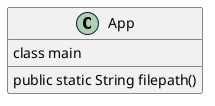 @startuml
'https://plantuml.com/class-diagram

abstract class App

class App {

class main
public static String filepath()

}
@enduml